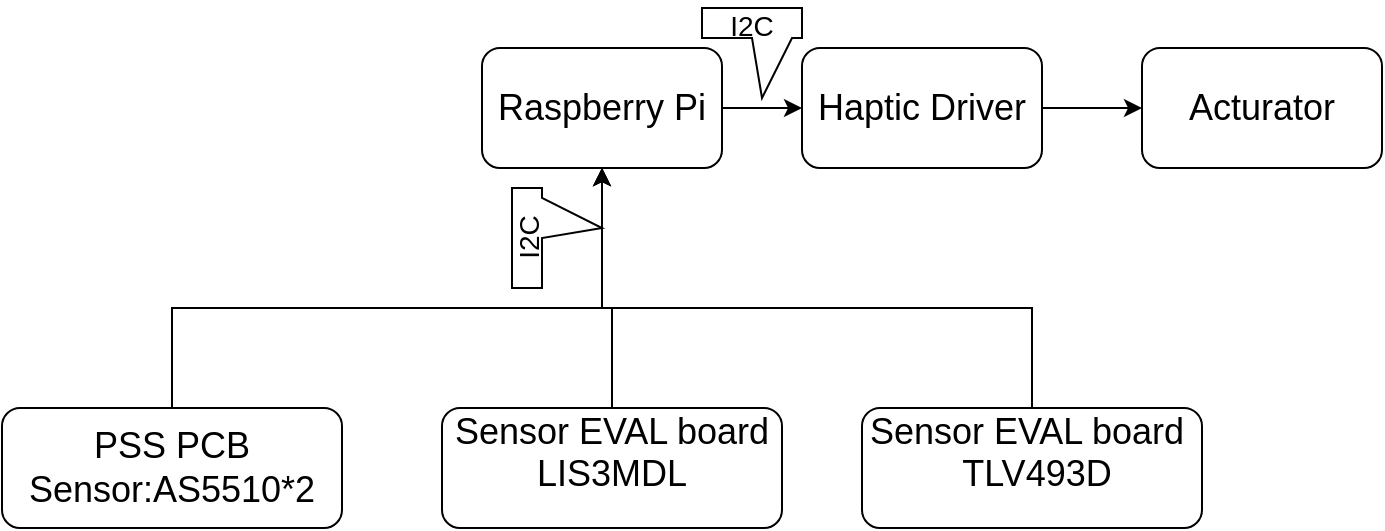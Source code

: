 <mxfile version="20.2.8" type="github">
  <diagram id="bbiFhaDfg2fhffsD3lRL" name="Page-1">
    <mxGraphModel dx="813" dy="435" grid="1" gridSize="10" guides="1" tooltips="1" connect="1" arrows="1" fold="1" page="1" pageScale="1" pageWidth="850" pageHeight="1100" math="0" shadow="0">
      <root>
        <mxCell id="0" />
        <mxCell id="1" parent="0" />
        <mxCell id="-2goSmIAwPHVgsVv3tdq-11" style="edgeStyle=orthogonalEdgeStyle;rounded=0;orthogonalLoop=1;jettySize=auto;html=1;entryX=0.5;entryY=1;entryDx=0;entryDy=0;fontSize=18;" edge="1" parent="1" source="-2goSmIAwPHVgsVv3tdq-2" target="-2goSmIAwPHVgsVv3tdq-6">
          <mxGeometry relative="1" as="geometry">
            <Array as="points">
              <mxPoint x="205" y="350" />
              <mxPoint x="420" y="350" />
            </Array>
          </mxGeometry>
        </mxCell>
        <mxCell id="-2goSmIAwPHVgsVv3tdq-2" value="&lt;p style=&quot;margin-top: 0pt; margin-bottom: 0pt; margin-left: 0in; direction: ltr; unicode-bidi: embed; word-break: normal; font-size: 18px;&quot;&gt;&lt;span style=&quot;font-family: Arial;&quot;&gt;&lt;font style=&quot;font-size: 18px;&quot;&gt;PSS PCB&lt;/font&gt;&lt;/span&gt;&lt;/p&gt;&lt;p style=&quot;margin-top: 0pt; margin-bottom: 0pt; margin-left: 0in; direction: ltr; unicode-bidi: embed; word-break: normal; font-size: 18px;&quot;&gt;&lt;span style=&quot;font-family: Arial;&quot;&gt;&lt;font style=&quot;font-size: 18px;&quot;&gt;Sensor:AS5510*2&lt;/font&gt;&lt;/span&gt;&lt;/p&gt;" style="rounded=1;whiteSpace=wrap;html=1;" vertex="1" parent="1">
          <mxGeometry x="120" y="400" width="170" height="60" as="geometry" />
        </mxCell>
        <mxCell id="-2goSmIAwPHVgsVv3tdq-12" style="edgeStyle=orthogonalEdgeStyle;rounded=0;orthogonalLoop=1;jettySize=auto;html=1;entryX=0.5;entryY=1;entryDx=0;entryDy=0;fontSize=18;" edge="1" parent="1" source="-2goSmIAwPHVgsVv3tdq-4" target="-2goSmIAwPHVgsVv3tdq-6">
          <mxGeometry relative="1" as="geometry">
            <Array as="points">
              <mxPoint x="425" y="350" />
              <mxPoint x="420" y="350" />
            </Array>
          </mxGeometry>
        </mxCell>
        <mxCell id="-2goSmIAwPHVgsVv3tdq-4" value="&lt;p style=&quot;margin-top: 0pt; margin-bottom: 0pt; margin-left: 0in; direction: ltr; unicode-bidi: embed; word-break: normal;&quot;&gt;&lt;font face=&quot;Arial&quot;&gt;&lt;span style=&quot;font-size: 18px;&quot;&gt;Sensor EVAL board LIS3MDL&lt;/span&gt;&lt;/font&gt;&lt;/p&gt;&lt;div&gt;&lt;br&gt;&lt;/div&gt;" style="rounded=1;whiteSpace=wrap;html=1;align=center;" vertex="1" parent="1">
          <mxGeometry x="340" y="400" width="170" height="60" as="geometry" />
        </mxCell>
        <mxCell id="-2goSmIAwPHVgsVv3tdq-13" style="edgeStyle=orthogonalEdgeStyle;rounded=0;orthogonalLoop=1;jettySize=auto;html=1;entryX=0.5;entryY=1;entryDx=0;entryDy=0;fontSize=18;" edge="1" parent="1" source="-2goSmIAwPHVgsVv3tdq-5" target="-2goSmIAwPHVgsVv3tdq-6">
          <mxGeometry relative="1" as="geometry">
            <Array as="points">
              <mxPoint x="635" y="350" />
              <mxPoint x="420" y="350" />
            </Array>
          </mxGeometry>
        </mxCell>
        <mxCell id="-2goSmIAwPHVgsVv3tdq-5" value="&lt;p style=&quot;margin-top: 0pt; margin-bottom: 0pt; margin-left: 0in; direction: ltr; unicode-bidi: embed; word-break: normal;&quot;&gt;&lt;font face=&quot;Arial&quot;&gt;&lt;span style=&quot;font-size: 18px;&quot;&gt;Sensor EVAL board&amp;nbsp; &amp;nbsp;TLV493D&lt;/span&gt;&lt;/font&gt;&lt;/p&gt;&lt;div&gt;&lt;br&gt;&lt;/div&gt;" style="rounded=1;whiteSpace=wrap;html=1;" vertex="1" parent="1">
          <mxGeometry x="550" y="400" width="170" height="60" as="geometry" />
        </mxCell>
        <mxCell id="-2goSmIAwPHVgsVv3tdq-10" style="edgeStyle=orthogonalEdgeStyle;rounded=0;orthogonalLoop=1;jettySize=auto;html=1;entryX=0;entryY=0.5;entryDx=0;entryDy=0;fontSize=18;" edge="1" parent="1" source="-2goSmIAwPHVgsVv3tdq-6" target="-2goSmIAwPHVgsVv3tdq-7">
          <mxGeometry relative="1" as="geometry" />
        </mxCell>
        <mxCell id="-2goSmIAwPHVgsVv3tdq-6" value="Raspberry Pi" style="rounded=1;whiteSpace=wrap;html=1;fontSize=18;" vertex="1" parent="1">
          <mxGeometry x="360" y="220" width="120" height="60" as="geometry" />
        </mxCell>
        <mxCell id="-2goSmIAwPHVgsVv3tdq-9" style="edgeStyle=orthogonalEdgeStyle;rounded=0;orthogonalLoop=1;jettySize=auto;html=1;entryX=0;entryY=0.5;entryDx=0;entryDy=0;fontSize=18;" edge="1" parent="1" source="-2goSmIAwPHVgsVv3tdq-7" target="-2goSmIAwPHVgsVv3tdq-8">
          <mxGeometry relative="1" as="geometry" />
        </mxCell>
        <mxCell id="-2goSmIAwPHVgsVv3tdq-7" value="Haptic Driver" style="rounded=1;whiteSpace=wrap;html=1;fontSize=18;" vertex="1" parent="1">
          <mxGeometry x="520" y="220" width="120" height="60" as="geometry" />
        </mxCell>
        <mxCell id="-2goSmIAwPHVgsVv3tdq-8" value="Acturator" style="rounded=1;whiteSpace=wrap;html=1;fontSize=18;" vertex="1" parent="1">
          <mxGeometry x="690" y="220" width="120" height="60" as="geometry" />
        </mxCell>
        <mxCell id="-2goSmIAwPHVgsVv3tdq-14" value="&lt;font style=&quot;font-size: 14px;&quot;&gt;I2C&lt;/font&gt;" style="shape=callout;whiteSpace=wrap;html=1;perimeter=calloutPerimeter;fontSize=18;rotation=-90;position2=0.6;" vertex="1" parent="1">
          <mxGeometry x="372.5" y="292.5" width="50" height="45" as="geometry" />
        </mxCell>
        <mxCell id="-2goSmIAwPHVgsVv3tdq-15" value="&lt;font style=&quot;font-size: 14px;&quot;&gt;I2C&lt;/font&gt;" style="shape=callout;whiteSpace=wrap;html=1;perimeter=calloutPerimeter;fontSize=18;rotation=0;position2=0.6;" vertex="1" parent="1">
          <mxGeometry x="470" y="200" width="50" height="45" as="geometry" />
        </mxCell>
      </root>
    </mxGraphModel>
  </diagram>
</mxfile>
